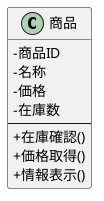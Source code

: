 @startuml 商品
skinparam classAttributeIconSize 0

class 商品 {
  - 商品ID
  - 名称
  - 価格
  - 在庫数
  --
  + 在庫確認()
  + 価格取得()
  + 情報表示()
}

@enduml